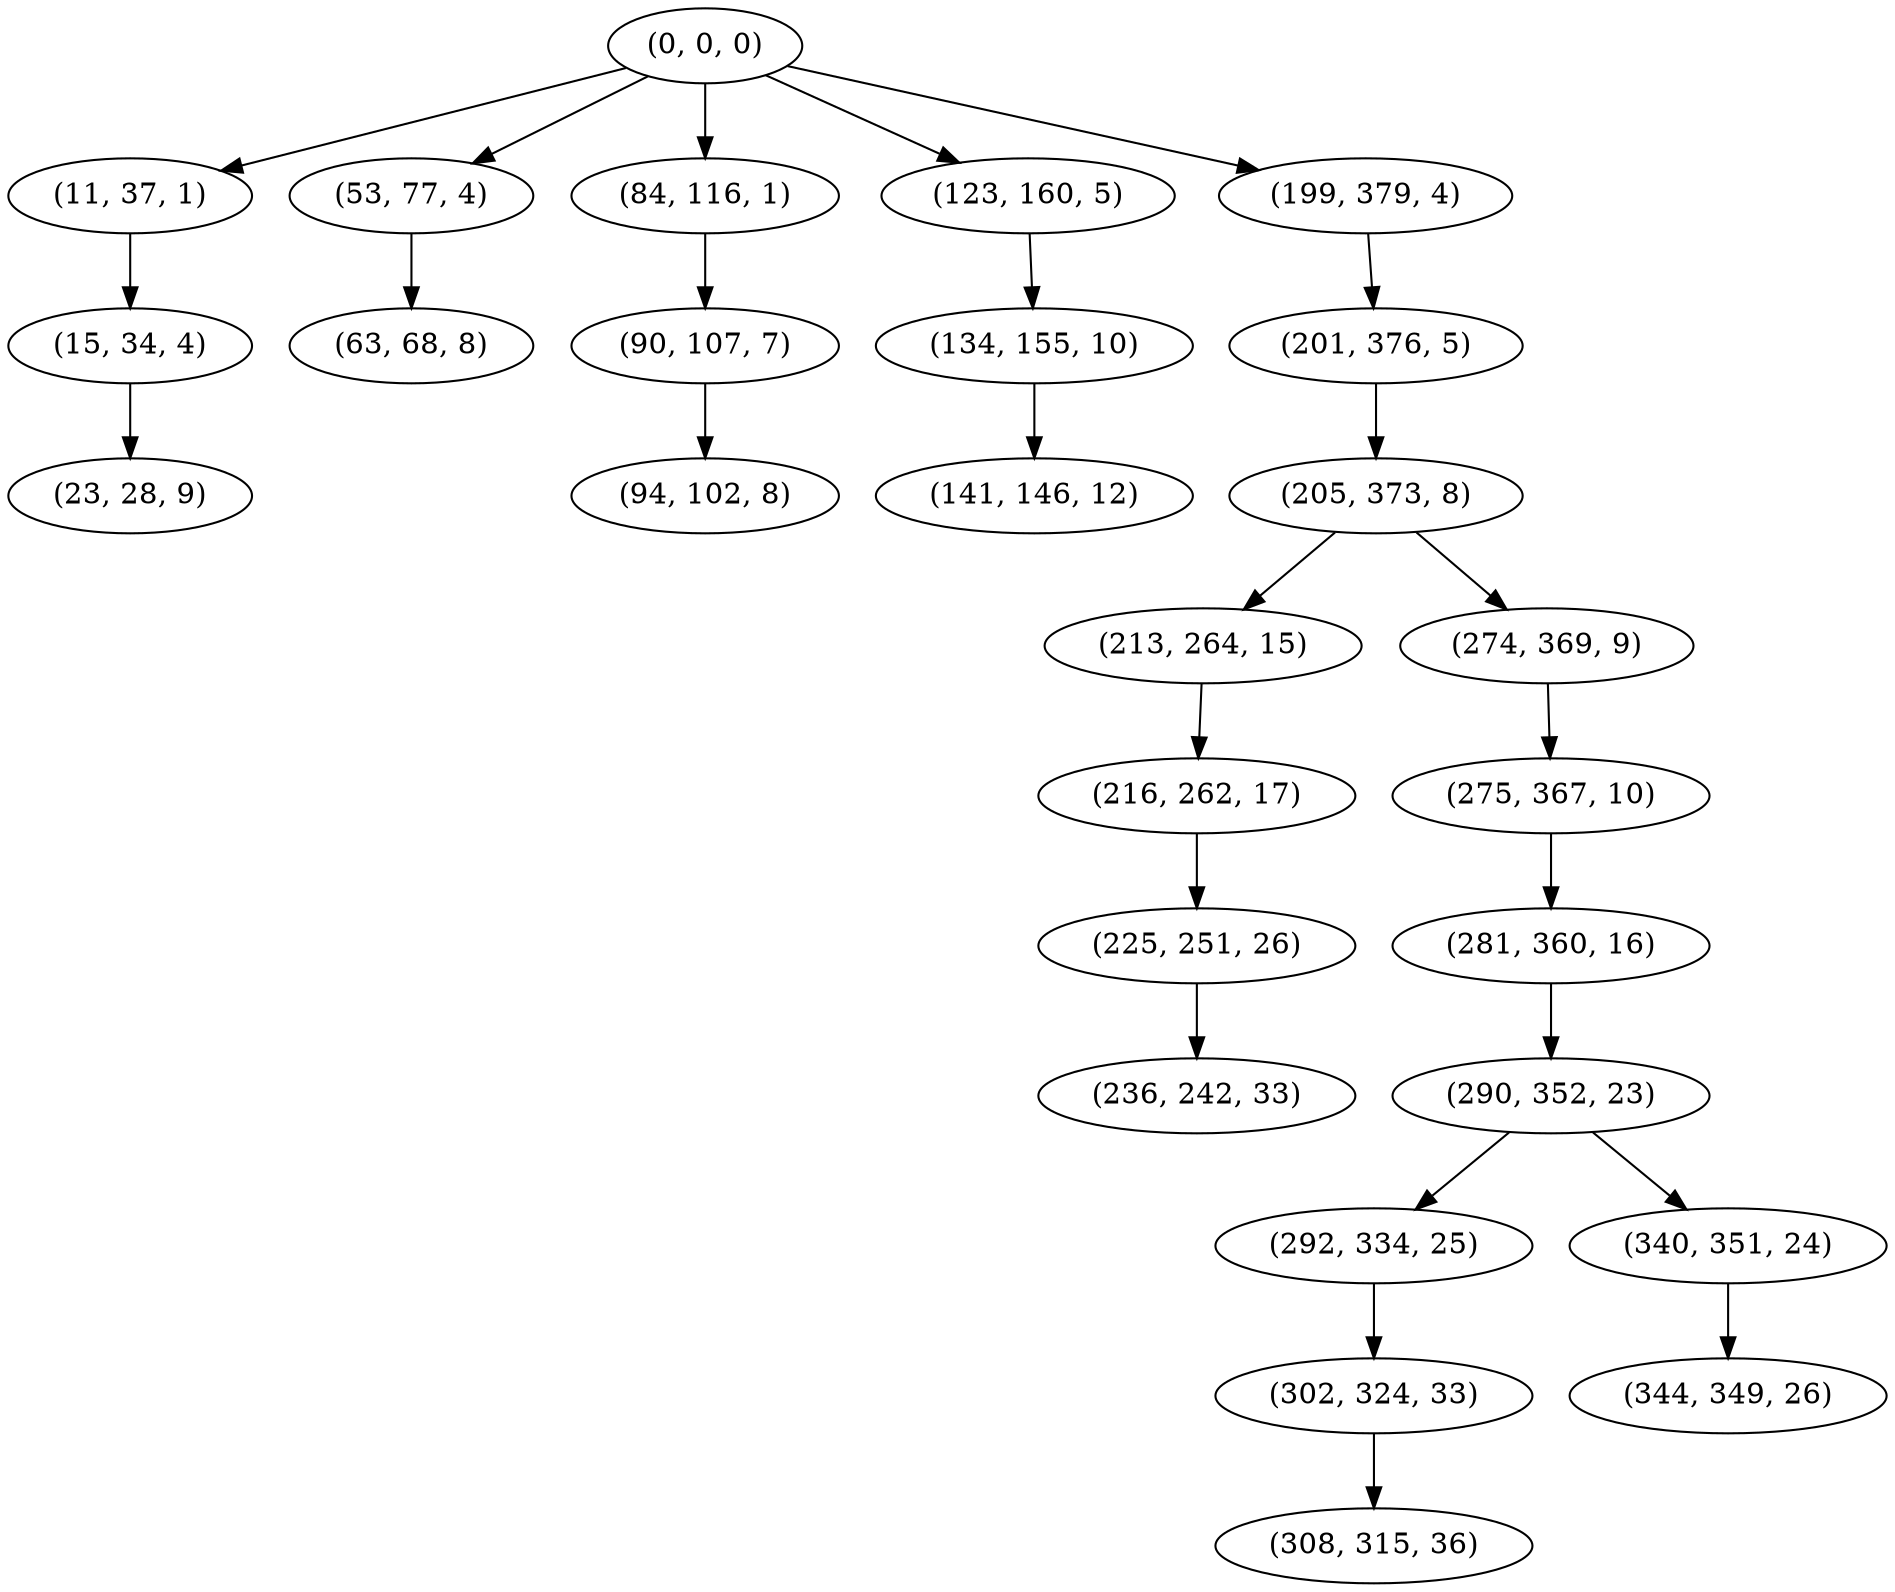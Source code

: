 digraph tree {
    "(0, 0, 0)";
    "(11, 37, 1)";
    "(15, 34, 4)";
    "(23, 28, 9)";
    "(53, 77, 4)";
    "(63, 68, 8)";
    "(84, 116, 1)";
    "(90, 107, 7)";
    "(94, 102, 8)";
    "(123, 160, 5)";
    "(134, 155, 10)";
    "(141, 146, 12)";
    "(199, 379, 4)";
    "(201, 376, 5)";
    "(205, 373, 8)";
    "(213, 264, 15)";
    "(216, 262, 17)";
    "(225, 251, 26)";
    "(236, 242, 33)";
    "(274, 369, 9)";
    "(275, 367, 10)";
    "(281, 360, 16)";
    "(290, 352, 23)";
    "(292, 334, 25)";
    "(302, 324, 33)";
    "(308, 315, 36)";
    "(340, 351, 24)";
    "(344, 349, 26)";
    "(0, 0, 0)" -> "(11, 37, 1)";
    "(0, 0, 0)" -> "(53, 77, 4)";
    "(0, 0, 0)" -> "(84, 116, 1)";
    "(0, 0, 0)" -> "(123, 160, 5)";
    "(0, 0, 0)" -> "(199, 379, 4)";
    "(11, 37, 1)" -> "(15, 34, 4)";
    "(15, 34, 4)" -> "(23, 28, 9)";
    "(53, 77, 4)" -> "(63, 68, 8)";
    "(84, 116, 1)" -> "(90, 107, 7)";
    "(90, 107, 7)" -> "(94, 102, 8)";
    "(123, 160, 5)" -> "(134, 155, 10)";
    "(134, 155, 10)" -> "(141, 146, 12)";
    "(199, 379, 4)" -> "(201, 376, 5)";
    "(201, 376, 5)" -> "(205, 373, 8)";
    "(205, 373, 8)" -> "(213, 264, 15)";
    "(205, 373, 8)" -> "(274, 369, 9)";
    "(213, 264, 15)" -> "(216, 262, 17)";
    "(216, 262, 17)" -> "(225, 251, 26)";
    "(225, 251, 26)" -> "(236, 242, 33)";
    "(274, 369, 9)" -> "(275, 367, 10)";
    "(275, 367, 10)" -> "(281, 360, 16)";
    "(281, 360, 16)" -> "(290, 352, 23)";
    "(290, 352, 23)" -> "(292, 334, 25)";
    "(290, 352, 23)" -> "(340, 351, 24)";
    "(292, 334, 25)" -> "(302, 324, 33)";
    "(302, 324, 33)" -> "(308, 315, 36)";
    "(340, 351, 24)" -> "(344, 349, 26)";
}
